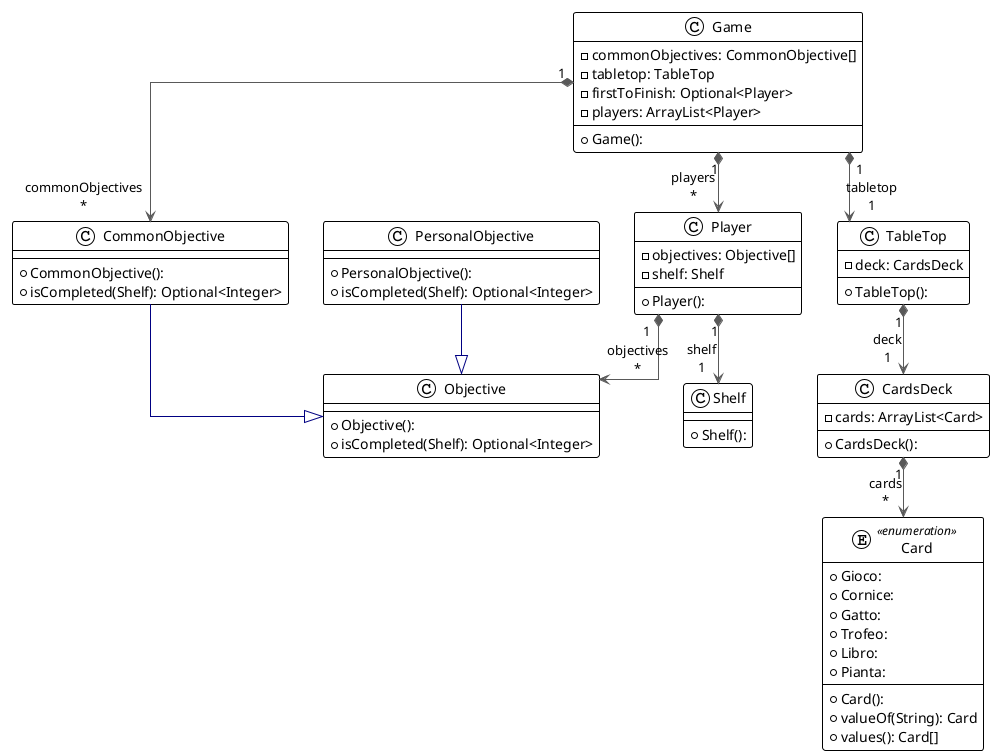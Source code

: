 @startuml

!theme plain
top to bottom direction
skinparam linetype ortho

enum Card << enumeration >> {
  + Card(): 
  + Gioco: 
  + Cornice: 
  + Gatto: 
  + Trofeo: 
  + Libro: 
  + Pianta: 
  + valueOf(String): Card
  + values(): Card[]
}
class CardsDeck {
  + CardsDeck(): 
  - cards: ArrayList<Card>
}
class CommonObjective {
  + CommonObjective(): 
  + isCompleted(Shelf): Optional<Integer>
}
class Game {
  + Game(): 
  - commonObjectives: CommonObjective[]
  - tabletop: TableTop
  - firstToFinish: Optional<Player>
  - players: ArrayList<Player>
}
class Objective {
  + Objective(): 
  + isCompleted(Shelf): Optional<Integer>
}
class PersonalObjective {
  + PersonalObjective(): 
  + isCompleted(Shelf): Optional<Integer>
}
class Player {
  + Player(): 
  - objectives: Objective[]
  - shelf: Shelf
}
class Shelf {
  + Shelf(): 
}
class TableTop {
  + TableTop(): 
  - deck: CardsDeck
}

CardsDeck         "1" *-[#595959,plain]-> "cards\n*" Card              
CommonObjective    -[#000082,plain]-^  Objective         
Game              "1" *-[#595959,plain]-> "commonObjectives\n*" CommonObjective   
Game              "1" *-[#595959,plain]-> "players\n*" Player            
Game              "1" *-[#595959,plain]-> "tabletop\n1" TableTop          
PersonalObjective  -[#000082,plain]-^  Objective         
Player            "1" *-[#595959,plain]-> "objectives\n*" Objective         
Player            "1" *-[#595959,plain]-> "shelf\n1" Shelf             
TableTop          "1" *-[#595959,plain]-> "deck\n1" CardsDeck         
@enduml
